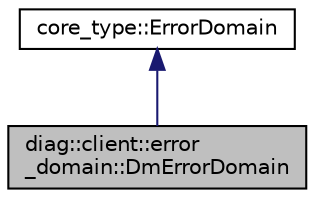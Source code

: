 digraph "diag::client::error_domain::DmErrorDomain"
{
 // LATEX_PDF_SIZE
  edge [fontname="Helvetica",fontsize="10",labelfontname="Helvetica",labelfontsize="10"];
  node [fontname="Helvetica",fontsize="10",shape=record];
  Node1 [label="diag::client::error\l_domain::DmErrorDomain",height=0.2,width=0.4,color="black", fillcolor="grey75", style="filled", fontcolor="black",tooltip="Definition of Dcm Client Error domain."];
  Node2 -> Node1 [dir="back",color="midnightblue",fontsize="10",style="solid",fontname="Helvetica"];
  Node2 [label="core_type::ErrorDomain",height=0.2,width=0.4,color="black", fillcolor="white", style="filled",URL="$classcore__type_1_1ErrorDomain.html",tooltip="Encapsulation of an error domain. An error domain is the controlling entity for ErrorCode’s error cod..."];
}
